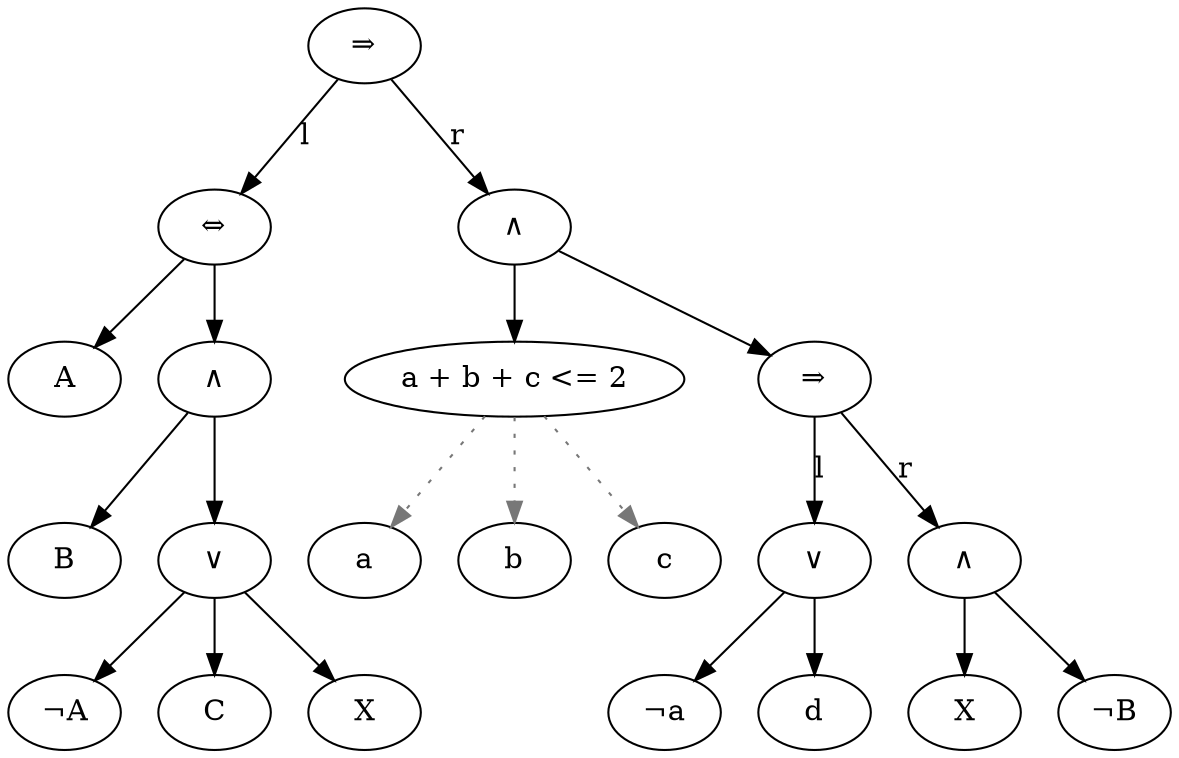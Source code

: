 digraph G {

  id0 [label="⇒"]
  id1 [label="⇔"]
  id2 [label="A"]
  id3 [label="∧"]
  id4 [label="B"]
  id5 [label="∨"]
  id6 [label="¬A"]
  id7 [label="C"]
  id8 [label="X"]
  id9 [label="∧"]
  id10 [label="a + b + c <= 2"]
  id11 [label="a"]
  id12 [label="b"]
  id13 [label="c"]
  id14 [label="⇒"]
  id15 [label="∨"]
  id16 [label="¬a"]
  id17 [label="d"]
  id18 [label="∧"]
  id19 [label="X"]
  id20 [label="¬B"]

  id3 -> id4 [color="#000000", fontcolor="#000000", style=solid]
  id5 -> id6 [color="#000000", fontcolor="#000000", style=solid]
  id5 -> id7 [color="#000000", fontcolor="#000000", style=solid]
  id5 -> id8 [color="#000000", fontcolor="#000000", style=solid]
  id3 -> id5 [color="#000000", fontcolor="#000000", style=solid]
  id1 -> id2 [color="#000000", fontcolor="#000000", style=solid]
  id1 -> id3 [color="#000000", fontcolor="#000000", style=solid]
  id10 -> id11 [color="#777777", fontcolor="#777777", style=dotted]
  id10 -> id12 [color="#777777", fontcolor="#777777", style=dotted]
  id10 -> id13 [color="#777777", fontcolor="#777777", style=dotted]
  id9 -> id10 [color="#000000", fontcolor="#000000", style=solid]
  id15 -> id16 [color="#000000", fontcolor="#000000", style=solid]
  id15 -> id17 [color="#000000", fontcolor="#000000", style=solid]
  id18 -> id19 [color="#000000", fontcolor="#000000", style=solid]
  id18 -> id20 [color="#000000", fontcolor="#000000", style=solid]
  id14 -> id15 [color="#000000", fontcolor="#000000", style=solid, label="l"]
  id14 -> id18 [color="#000000", fontcolor="#000000", style=solid, label="r"]
  id9 -> id14 [color="#000000", fontcolor="#000000", style=solid]
  id0 -> id1 [color="#000000", fontcolor="#000000", style=solid, label="l"]
  id0 -> id9 [color="#000000", fontcolor="#000000", style=solid, label="r"]
}
